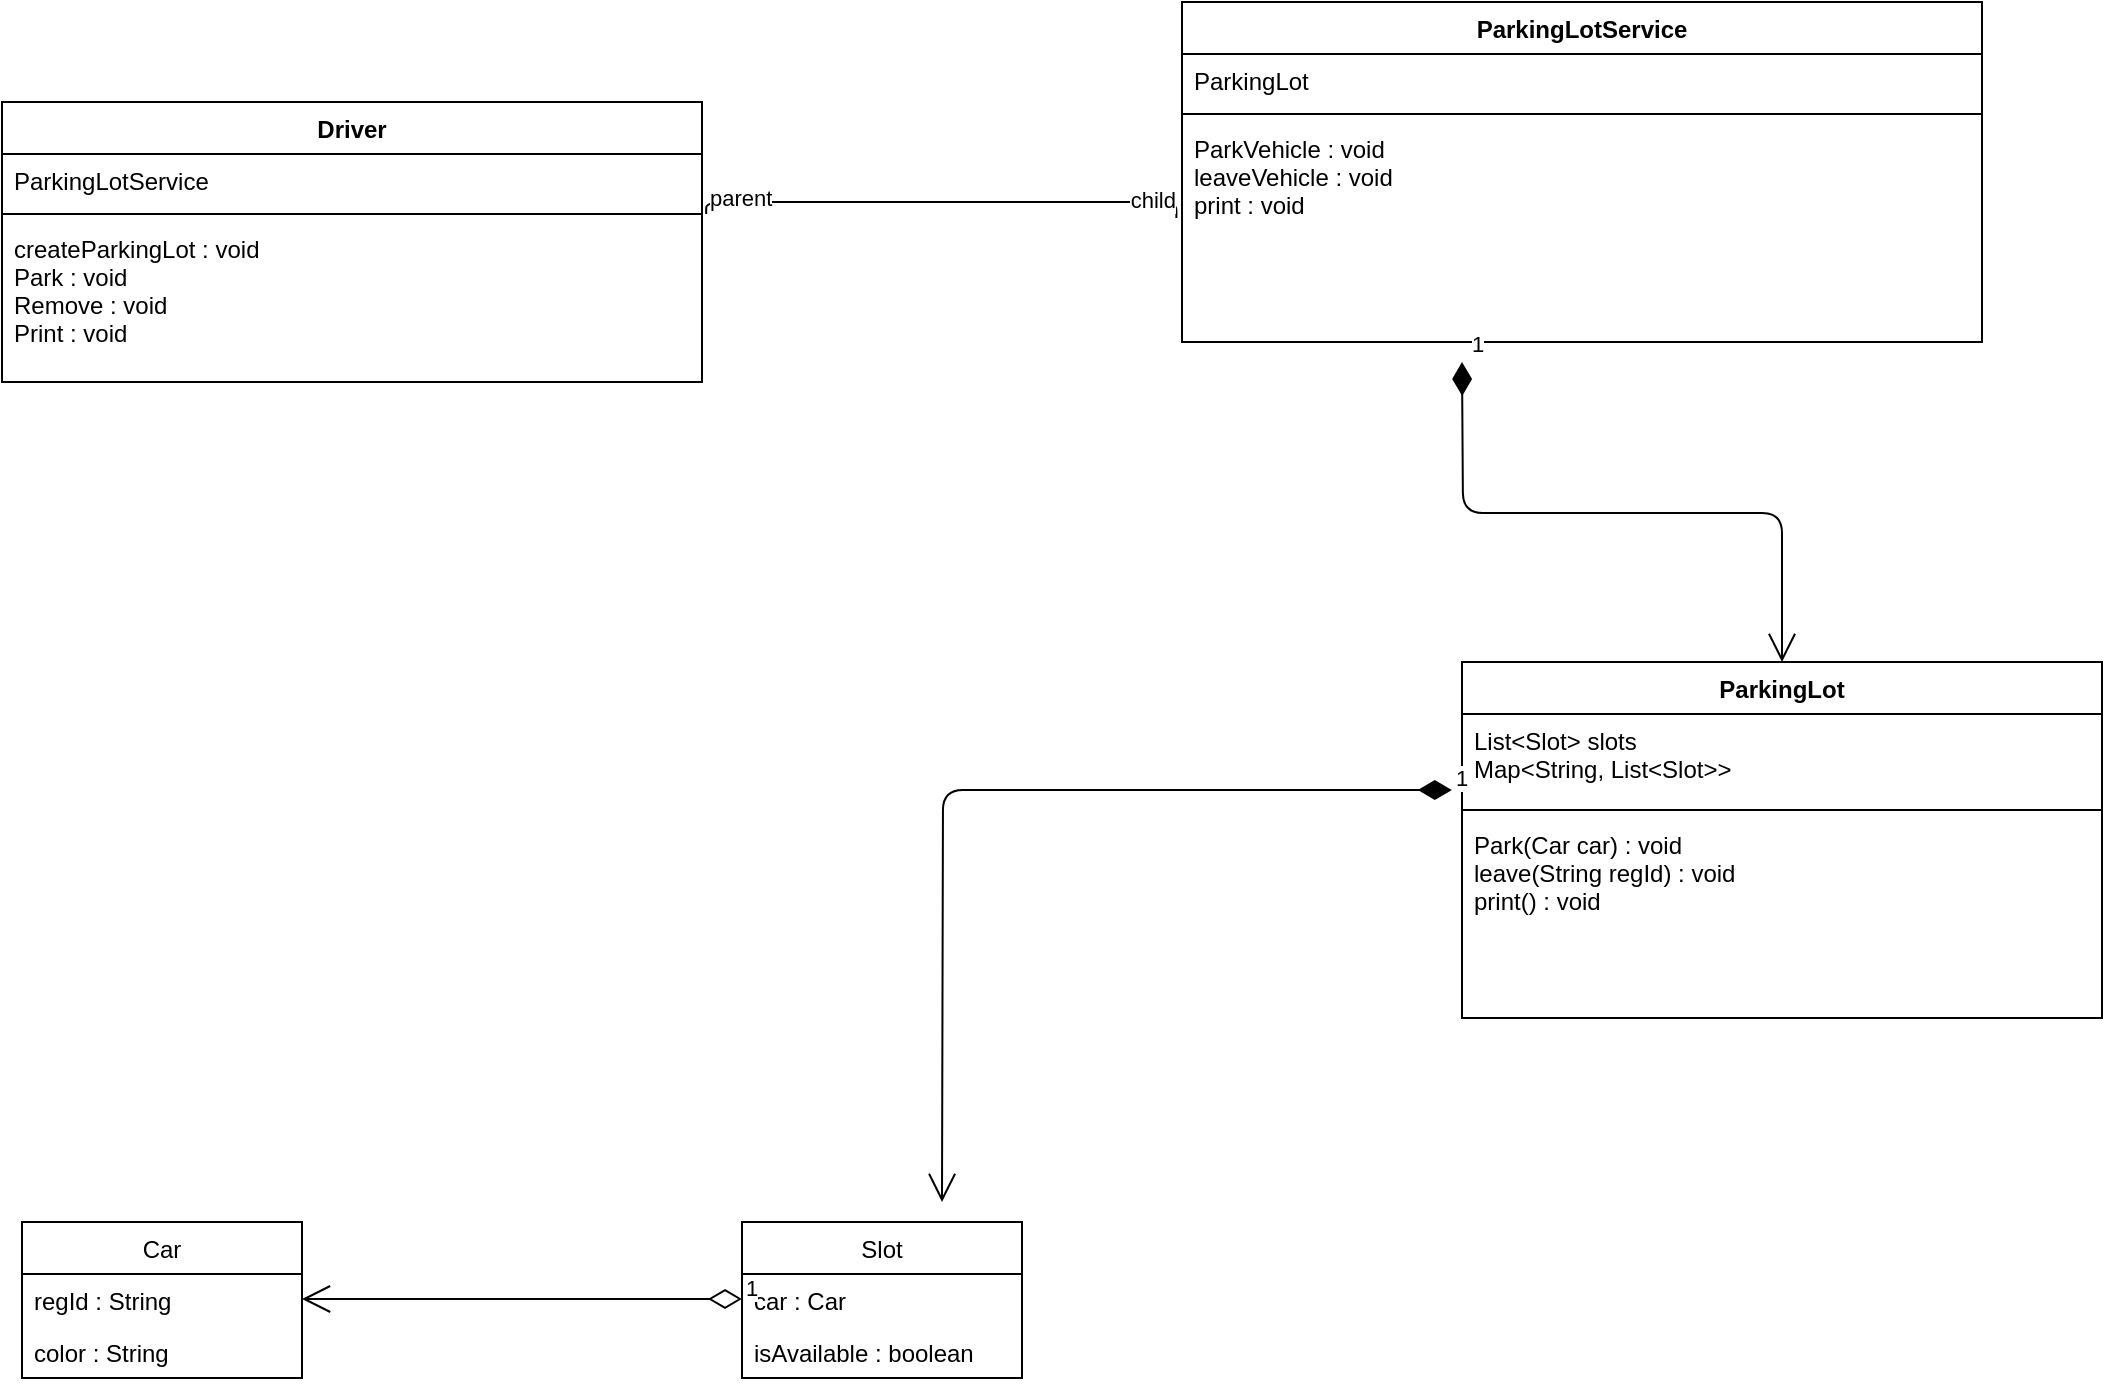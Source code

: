 <mxfile version="14.8.0" type="device"><diagram id="C5RBs43oDa-KdzZeNtuy" name="Page-1"><mxGraphModel dx="1298" dy="834" grid="1" gridSize="10" guides="1" tooltips="1" connect="1" arrows="1" fold="1" page="1" pageScale="1" pageWidth="3300" pageHeight="4681" background="#ffffff" math="0" shadow="0"><root><mxCell id="WIyWlLk6GJQsqaUBKTNV-0"/><mxCell id="WIyWlLk6GJQsqaUBKTNV-1" parent="WIyWlLk6GJQsqaUBKTNV-0"/><mxCell id="yioM9IrPqo7PcSvy8F37-0" value="Driver" style="swimlane;fontStyle=1;align=center;verticalAlign=top;childLayout=stackLayout;horizontal=1;startSize=26;horizontalStack=0;resizeParent=1;resizeParentMax=0;resizeLast=0;collapsible=1;marginBottom=0;" vertex="1" parent="WIyWlLk6GJQsqaUBKTNV-1"><mxGeometry x="10" y="60" width="350" height="140" as="geometry"/></mxCell><mxCell id="yioM9IrPqo7PcSvy8F37-1" value="ParkingLotService" style="text;strokeColor=none;fillColor=none;align=left;verticalAlign=top;spacingLeft=4;spacingRight=4;overflow=hidden;rotatable=0;points=[[0,0.5],[1,0.5]];portConstraint=eastwest;" vertex="1" parent="yioM9IrPqo7PcSvy8F37-0"><mxGeometry y="26" width="350" height="26" as="geometry"/></mxCell><mxCell id="yioM9IrPqo7PcSvy8F37-2" value="" style="line;strokeWidth=1;fillColor=none;align=left;verticalAlign=middle;spacingTop=-1;spacingLeft=3;spacingRight=3;rotatable=0;labelPosition=right;points=[];portConstraint=eastwest;" vertex="1" parent="yioM9IrPqo7PcSvy8F37-0"><mxGeometry y="52" width="350" height="8" as="geometry"/></mxCell><mxCell id="yioM9IrPqo7PcSvy8F37-3" value="createParkingLot : void&#10;Park : void&#10;Remove : void&#10;Print : void" style="text;strokeColor=none;fillColor=none;align=left;verticalAlign=top;spacingLeft=4;spacingRight=4;overflow=hidden;rotatable=0;points=[[0,0.5],[1,0.5]];portConstraint=eastwest;" vertex="1" parent="yioM9IrPqo7PcSvy8F37-0"><mxGeometry y="60" width="350" height="80" as="geometry"/></mxCell><mxCell id="yioM9IrPqo7PcSvy8F37-4" value="ParkingLotService" style="swimlane;fontStyle=1;align=center;verticalAlign=top;childLayout=stackLayout;horizontal=1;startSize=26;horizontalStack=0;resizeParent=1;resizeParentMax=0;resizeLast=0;collapsible=1;marginBottom=0;" vertex="1" parent="WIyWlLk6GJQsqaUBKTNV-1"><mxGeometry x="600" y="10" width="400" height="170" as="geometry"/></mxCell><mxCell id="yioM9IrPqo7PcSvy8F37-5" value="ParkingLot" style="text;strokeColor=none;fillColor=none;align=left;verticalAlign=top;spacingLeft=4;spacingRight=4;overflow=hidden;rotatable=0;points=[[0,0.5],[1,0.5]];portConstraint=eastwest;" vertex="1" parent="yioM9IrPqo7PcSvy8F37-4"><mxGeometry y="26" width="400" height="26" as="geometry"/></mxCell><mxCell id="yioM9IrPqo7PcSvy8F37-6" value="" style="line;strokeWidth=1;fillColor=none;align=left;verticalAlign=middle;spacingTop=-1;spacingLeft=3;spacingRight=3;rotatable=0;labelPosition=right;points=[];portConstraint=eastwest;" vertex="1" parent="yioM9IrPqo7PcSvy8F37-4"><mxGeometry y="52" width="400" height="8" as="geometry"/></mxCell><mxCell id="yioM9IrPqo7PcSvy8F37-7" value="ParkVehicle : void&#10;leaveVehicle : void&#10;print : void" style="text;strokeColor=none;fillColor=none;align=left;verticalAlign=top;spacingLeft=4;spacingRight=4;overflow=hidden;rotatable=0;points=[[0,0.5],[1,0.5]];portConstraint=eastwest;" vertex="1" parent="yioM9IrPqo7PcSvy8F37-4"><mxGeometry y="60" width="400" height="110" as="geometry"/></mxCell><mxCell id="yioM9IrPqo7PcSvy8F37-8" value="ParkingLot" style="swimlane;fontStyle=1;align=center;verticalAlign=top;childLayout=stackLayout;horizontal=1;startSize=26;horizontalStack=0;resizeParent=1;resizeParentMax=0;resizeLast=0;collapsible=1;marginBottom=0;" vertex="1" parent="WIyWlLk6GJQsqaUBKTNV-1"><mxGeometry x="740" y="340" width="320" height="178" as="geometry"/></mxCell><mxCell id="yioM9IrPqo7PcSvy8F37-9" value="List&lt;Slot&gt; slots&#10;Map&lt;String, List&lt;Slot&gt;&gt;" style="text;strokeColor=none;fillColor=none;align=left;verticalAlign=top;spacingLeft=4;spacingRight=4;overflow=hidden;rotatable=0;points=[[0,0.5],[1,0.5]];portConstraint=eastwest;" vertex="1" parent="yioM9IrPqo7PcSvy8F37-8"><mxGeometry y="26" width="320" height="44" as="geometry"/></mxCell><mxCell id="yioM9IrPqo7PcSvy8F37-10" value="" style="line;strokeWidth=1;fillColor=none;align=left;verticalAlign=middle;spacingTop=-1;spacingLeft=3;spacingRight=3;rotatable=0;labelPosition=right;points=[];portConstraint=eastwest;" vertex="1" parent="yioM9IrPqo7PcSvy8F37-8"><mxGeometry y="70" width="320" height="8" as="geometry"/></mxCell><mxCell id="yioM9IrPqo7PcSvy8F37-11" value="Park(Car car) : void&#10;leave(String regId) : void&#10;print() : void" style="text;strokeColor=none;fillColor=none;align=left;verticalAlign=top;spacingLeft=4;spacingRight=4;overflow=hidden;rotatable=0;points=[[0,0.5],[1,0.5]];portConstraint=eastwest;" vertex="1" parent="yioM9IrPqo7PcSvy8F37-8"><mxGeometry y="78" width="320" height="100" as="geometry"/></mxCell><mxCell id="yioM9IrPqo7PcSvy8F37-12" value="Car" style="swimlane;fontStyle=0;childLayout=stackLayout;horizontal=1;startSize=26;fillColor=none;horizontalStack=0;resizeParent=1;resizeParentMax=0;resizeLast=0;collapsible=1;marginBottom=0;" vertex="1" parent="WIyWlLk6GJQsqaUBKTNV-1"><mxGeometry x="20" y="620" width="140" height="78" as="geometry"/></mxCell><mxCell id="yioM9IrPqo7PcSvy8F37-14" value="regId : String" style="text;strokeColor=none;fillColor=none;align=left;verticalAlign=top;spacingLeft=4;spacingRight=4;overflow=hidden;rotatable=0;points=[[0,0.5],[1,0.5]];portConstraint=eastwest;" vertex="1" parent="yioM9IrPqo7PcSvy8F37-12"><mxGeometry y="26" width="140" height="26" as="geometry"/></mxCell><mxCell id="yioM9IrPqo7PcSvy8F37-15" value="color : String" style="text;strokeColor=none;fillColor=none;align=left;verticalAlign=top;spacingLeft=4;spacingRight=4;overflow=hidden;rotatable=0;points=[[0,0.5],[1,0.5]];portConstraint=eastwest;" vertex="1" parent="yioM9IrPqo7PcSvy8F37-12"><mxGeometry y="52" width="140" height="26" as="geometry"/></mxCell><mxCell id="yioM9IrPqo7PcSvy8F37-18" value="Slot" style="swimlane;fontStyle=0;childLayout=stackLayout;horizontal=1;startSize=26;fillColor=none;horizontalStack=0;resizeParent=1;resizeParentMax=0;resizeLast=0;collapsible=1;marginBottom=0;" vertex="1" parent="WIyWlLk6GJQsqaUBKTNV-1"><mxGeometry x="380" y="620" width="140" height="78" as="geometry"/></mxCell><mxCell id="yioM9IrPqo7PcSvy8F37-19" value="car : Car" style="text;strokeColor=none;fillColor=none;align=left;verticalAlign=top;spacingLeft=4;spacingRight=4;overflow=hidden;rotatable=0;points=[[0,0.5],[1,0.5]];portConstraint=eastwest;" vertex="1" parent="yioM9IrPqo7PcSvy8F37-18"><mxGeometry y="26" width="140" height="26" as="geometry"/></mxCell><mxCell id="yioM9IrPqo7PcSvy8F37-21" value="isAvailable : boolean" style="text;strokeColor=none;fillColor=none;align=left;verticalAlign=top;spacingLeft=4;spacingRight=4;overflow=hidden;rotatable=0;points=[[0,0.5],[1,0.5]];portConstraint=eastwest;" vertex="1" parent="yioM9IrPqo7PcSvy8F37-18"><mxGeometry y="52" width="140" height="26" as="geometry"/></mxCell><mxCell id="yioM9IrPqo7PcSvy8F37-25" value="" style="endArrow=none;html=1;edgeStyle=orthogonalEdgeStyle;exitX=1.006;exitY=-0.05;exitDx=0;exitDy=0;exitPerimeter=0;entryX=-0.007;entryY=0.436;entryDx=0;entryDy=0;entryPerimeter=0;" edge="1" parent="WIyWlLk6GJQsqaUBKTNV-1" source="yioM9IrPqo7PcSvy8F37-3" target="yioM9IrPqo7PcSvy8F37-7"><mxGeometry relative="1" as="geometry"><mxPoint x="370" y="120" as="sourcePoint"/><mxPoint x="530" y="120" as="targetPoint"/><Array as="points"><mxPoint x="362" y="110"/><mxPoint x="597" y="110"/></Array></mxGeometry></mxCell><mxCell id="yioM9IrPqo7PcSvy8F37-26" value="parent" style="edgeLabel;resizable=0;html=1;align=left;verticalAlign=bottom;" connectable="0" vertex="1" parent="yioM9IrPqo7PcSvy8F37-25"><mxGeometry x="-1" relative="1" as="geometry"/></mxCell><mxCell id="yioM9IrPqo7PcSvy8F37-27" value="child" style="edgeLabel;resizable=0;html=1;align=right;verticalAlign=bottom;" connectable="0" vertex="1" parent="yioM9IrPqo7PcSvy8F37-25"><mxGeometry x="1" relative="1" as="geometry"/></mxCell><mxCell id="yioM9IrPqo7PcSvy8F37-38" value="1" style="endArrow=open;html=1;endSize=12;startArrow=diamondThin;startSize=14;startFill=0;edgeStyle=orthogonalEdgeStyle;align=left;verticalAlign=bottom;" edge="1" parent="WIyWlLk6GJQsqaUBKTNV-1"><mxGeometry x="-1" y="3" relative="1" as="geometry"><mxPoint x="380" y="658.5" as="sourcePoint"/><mxPoint x="160" y="659" as="targetPoint"/><Array as="points"><mxPoint x="160" y="659"/><mxPoint x="160" y="659"/></Array></mxGeometry></mxCell><mxCell id="yioM9IrPqo7PcSvy8F37-39" value="1" style="endArrow=open;html=1;endSize=12;startArrow=diamondThin;startSize=14;startFill=1;edgeStyle=orthogonalEdgeStyle;align=left;verticalAlign=bottom;exitX=-0.016;exitY=0.864;exitDx=0;exitDy=0;exitPerimeter=0;" edge="1" parent="WIyWlLk6GJQsqaUBKTNV-1" source="yioM9IrPqo7PcSvy8F37-9"><mxGeometry x="-1" y="3" relative="1" as="geometry"><mxPoint x="330" y="430" as="sourcePoint"/><mxPoint x="480" y="610" as="targetPoint"/></mxGeometry></mxCell><mxCell id="yioM9IrPqo7PcSvy8F37-40" value="1" style="endArrow=open;html=1;endSize=12;startArrow=diamondThin;startSize=14;startFill=1;edgeStyle=orthogonalEdgeStyle;align=left;verticalAlign=bottom;entryX=0.5;entryY=0;entryDx=0;entryDy=0;" edge="1" parent="WIyWlLk6GJQsqaUBKTNV-1" target="yioM9IrPqo7PcSvy8F37-8"><mxGeometry x="-1" y="3" relative="1" as="geometry"><mxPoint x="740" y="190" as="sourcePoint"/><mxPoint x="900" y="310" as="targetPoint"/></mxGeometry></mxCell></root></mxGraphModel></diagram></mxfile>